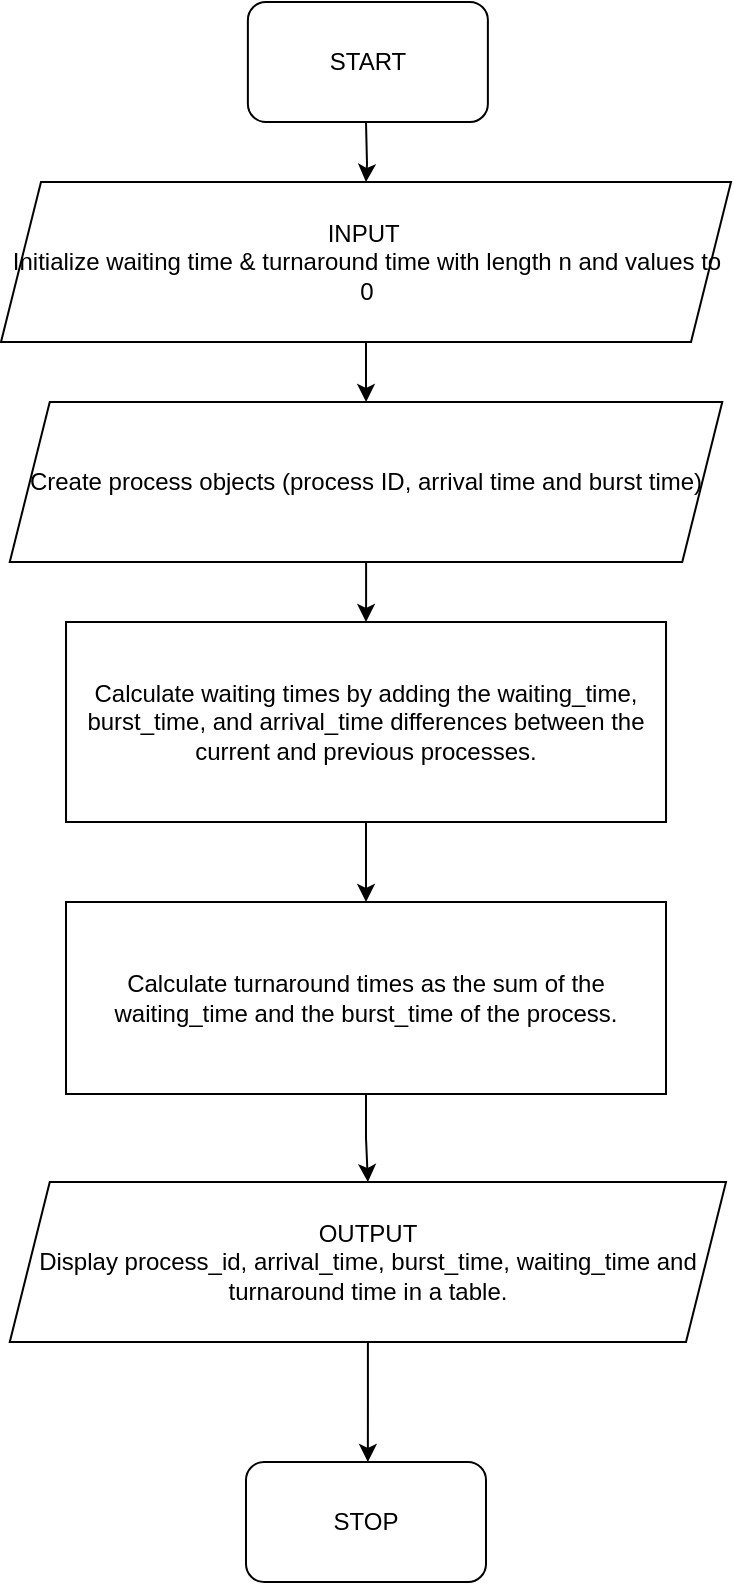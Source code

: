 <mxfile version="21.1.4" type="github">
  <diagram id="C5RBs43oDa-KdzZeNtuy" name="Page-1">
    <mxGraphModel dx="1541" dy="1888" grid="1" gridSize="10" guides="1" tooltips="1" connect="1" arrows="1" fold="1" page="1" pageScale="1" pageWidth="827" pageHeight="1169" math="0" shadow="0">
      <root>
        <mxCell id="WIyWlLk6GJQsqaUBKTNV-0" />
        <mxCell id="WIyWlLk6GJQsqaUBKTNV-1" parent="WIyWlLk6GJQsqaUBKTNV-0" />
        <mxCell id="7IpqOZdlUDzkgkh_AJF7-11" value="" style="edgeStyle=orthogonalEdgeStyle;rounded=0;orthogonalLoop=1;jettySize=auto;html=1;" edge="1" parent="WIyWlLk6GJQsqaUBKTNV-1" target="7IpqOZdlUDzkgkh_AJF7-1">
          <mxGeometry relative="1" as="geometry">
            <mxPoint x="220" y="30" as="sourcePoint" />
          </mxGeometry>
        </mxCell>
        <mxCell id="7IpqOZdlUDzkgkh_AJF7-13" value="" style="edgeStyle=orthogonalEdgeStyle;rounded=0;orthogonalLoop=1;jettySize=auto;html=1;" edge="1" parent="WIyWlLk6GJQsqaUBKTNV-1" source="7IpqOZdlUDzkgkh_AJF7-1" target="7IpqOZdlUDzkgkh_AJF7-12">
          <mxGeometry relative="1" as="geometry" />
        </mxCell>
        <mxCell id="7IpqOZdlUDzkgkh_AJF7-1" value="INPUT&amp;nbsp;&lt;br&gt;Initialize waiting time &amp;amp; turnaround time with length n and values to 0" style="shape=parallelogram;perimeter=parallelogramPerimeter;whiteSpace=wrap;html=1;fixedSize=1;" vertex="1" parent="WIyWlLk6GJQsqaUBKTNV-1">
          <mxGeometry x="37.5" y="60" width="365" height="80" as="geometry" />
        </mxCell>
        <mxCell id="7IpqOZdlUDzkgkh_AJF7-8" value="" style="edgeStyle=orthogonalEdgeStyle;rounded=0;orthogonalLoop=1;jettySize=auto;html=1;" edge="1" parent="WIyWlLk6GJQsqaUBKTNV-1" source="7IpqOZdlUDzkgkh_AJF7-2" target="7IpqOZdlUDzkgkh_AJF7-4">
          <mxGeometry relative="1" as="geometry" />
        </mxCell>
        <mxCell id="7IpqOZdlUDzkgkh_AJF7-2" value="Calculate turnaround times as the sum of the waiting_time and the burst_time of the process." style="rounded=0;whiteSpace=wrap;html=1;" vertex="1" parent="WIyWlLk6GJQsqaUBKTNV-1">
          <mxGeometry x="70" y="420" width="300" height="96" as="geometry" />
        </mxCell>
        <mxCell id="7IpqOZdlUDzkgkh_AJF7-6" value="" style="edgeStyle=orthogonalEdgeStyle;rounded=0;orthogonalLoop=1;jettySize=auto;html=1;" edge="1" parent="WIyWlLk6GJQsqaUBKTNV-1" source="7IpqOZdlUDzkgkh_AJF7-3" target="7IpqOZdlUDzkgkh_AJF7-2">
          <mxGeometry relative="1" as="geometry" />
        </mxCell>
        <mxCell id="7IpqOZdlUDzkgkh_AJF7-3" value="Calculate waiting times by adding the waiting_time, burst_time, and arrival_time differences between the current and previous processes." style="rounded=0;whiteSpace=wrap;html=1;" vertex="1" parent="WIyWlLk6GJQsqaUBKTNV-1">
          <mxGeometry x="70.01" y="280" width="300" height="100" as="geometry" />
        </mxCell>
        <mxCell id="7IpqOZdlUDzkgkh_AJF7-10" value="" style="edgeStyle=orthogonalEdgeStyle;rounded=0;orthogonalLoop=1;jettySize=auto;html=1;" edge="1" parent="WIyWlLk6GJQsqaUBKTNV-1" source="7IpqOZdlUDzkgkh_AJF7-4">
          <mxGeometry relative="1" as="geometry">
            <mxPoint x="220.94" y="700" as="targetPoint" />
          </mxGeometry>
        </mxCell>
        <mxCell id="7IpqOZdlUDzkgkh_AJF7-4" value="OUTPUT&lt;br&gt;Display process_id, arrival_time, burst_time, waiting_time and turnaround time in a table." style="shape=parallelogram;perimeter=parallelogramPerimeter;whiteSpace=wrap;html=1;fixedSize=1;" vertex="1" parent="WIyWlLk6GJQsqaUBKTNV-1">
          <mxGeometry x="41.88" y="560" width="358.12" height="80" as="geometry" />
        </mxCell>
        <mxCell id="7IpqOZdlUDzkgkh_AJF7-15" value="" style="edgeStyle=orthogonalEdgeStyle;rounded=0;orthogonalLoop=1;jettySize=auto;html=1;" edge="1" parent="WIyWlLk6GJQsqaUBKTNV-1" source="7IpqOZdlUDzkgkh_AJF7-12" target="7IpqOZdlUDzkgkh_AJF7-3">
          <mxGeometry relative="1" as="geometry" />
        </mxCell>
        <mxCell id="7IpqOZdlUDzkgkh_AJF7-12" value="Create process objects (process ID, arrival time and burst time)" style="shape=parallelogram;perimeter=parallelogramPerimeter;whiteSpace=wrap;html=1;fixedSize=1;" vertex="1" parent="WIyWlLk6GJQsqaUBKTNV-1">
          <mxGeometry x="41.88" y="170" width="356.25" height="80" as="geometry" />
        </mxCell>
        <mxCell id="7IpqOZdlUDzkgkh_AJF7-17" value="STOP" style="rounded=1;whiteSpace=wrap;html=1;" vertex="1" parent="WIyWlLk6GJQsqaUBKTNV-1">
          <mxGeometry x="160" y="700" width="120" height="60" as="geometry" />
        </mxCell>
        <mxCell id="7IpqOZdlUDzkgkh_AJF7-18" value="START" style="rounded=1;whiteSpace=wrap;html=1;" vertex="1" parent="WIyWlLk6GJQsqaUBKTNV-1">
          <mxGeometry x="160.94" y="-30" width="120" height="60" as="geometry" />
        </mxCell>
      </root>
    </mxGraphModel>
  </diagram>
</mxfile>
